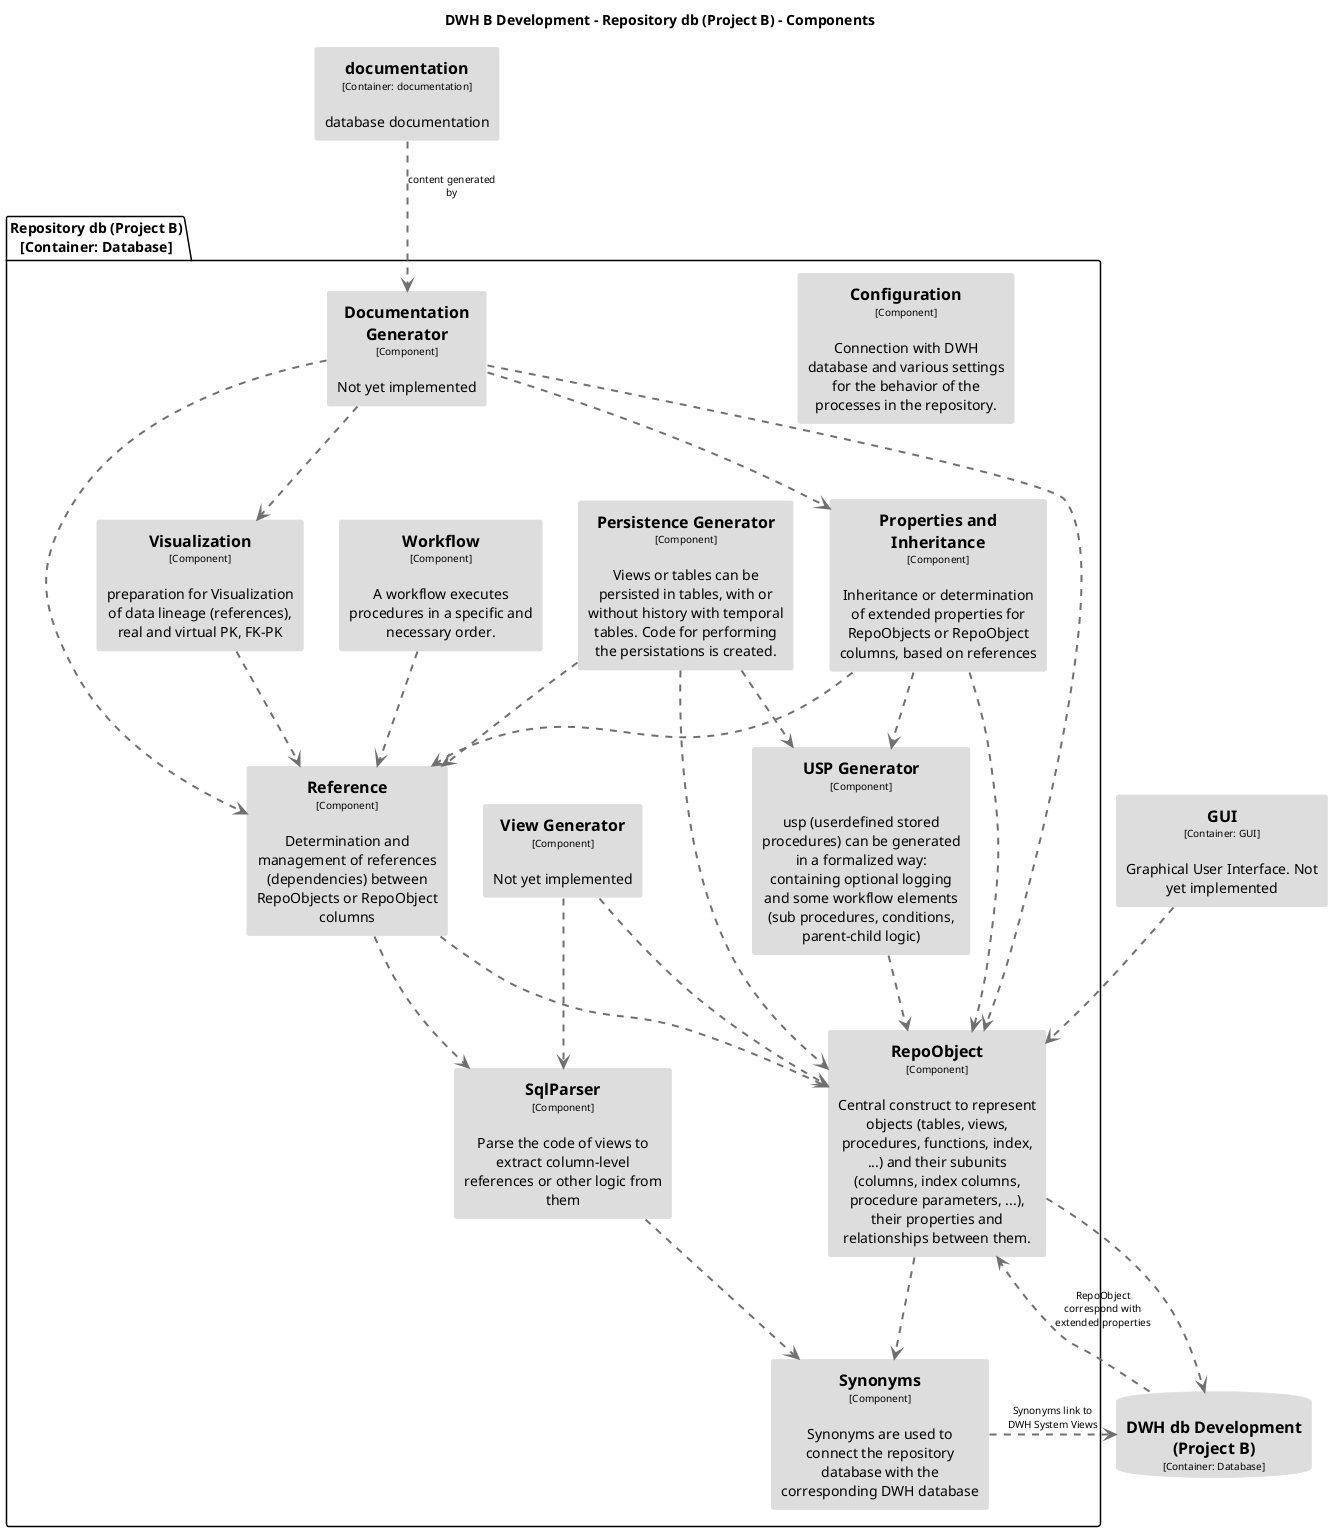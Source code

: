 @startuml(id=DWHBDevelopment-RepositorydbProjectB-Component)
title DWH B Development - Repository db (Project B) - Components

skinparam {
  shadowing false
  arrowFontSize 10
  defaultTextAlignment center
  wrapWidth 200
  maxMessageSize 100
}
hide stereotype
top to bottom direction
skinparam rectangle<<11>> {
  BackgroundColor #dddddd
  FontColor #000000
  BorderColor #dddddd
}
skinparam rectangle<<22>> {
  BackgroundColor #dddddd
  FontColor #000000
  BorderColor #dddddd
}
skinparam rectangle<<12>> {
  BackgroundColor #dddddd
  FontColor #000000
  BorderColor #dddddd
}
skinparam rectangle<<13>> {
  BackgroundColor #dddddd
  FontColor #000000
  BorderColor #dddddd
}
skinparam rectangle<<14>> {
  BackgroundColor #dddddd
  FontColor #000000
  BorderColor #dddddd
}
skinparam rectangle<<25>> {
  BackgroundColor #dddddd
  FontColor #000000
  BorderColor #dddddd
}
skinparam rectangle<<15>> {
  BackgroundColor #dddddd
  FontColor #000000
  BorderColor #dddddd
}
skinparam rectangle<<16>> {
  BackgroundColor #dddddd
  FontColor #000000
  BorderColor #dddddd
}
skinparam rectangle<<17>> {
  BackgroundColor #dddddd
  FontColor #000000
  BorderColor #dddddd
}
skinparam database<<18>> {
  BackgroundColor #dddddd
  FontColor #000000
  BorderColor #dddddd
}
skinparam rectangle<<6>> {
  BackgroundColor #dddddd
  FontColor #000000
  BorderColor #dddddd
}
skinparam rectangle<<7>> {
  BackgroundColor #dddddd
  FontColor #000000
  BorderColor #dddddd
}
skinparam rectangle<<8>> {
  BackgroundColor #dddddd
  FontColor #000000
  BorderColor #dddddd
}
skinparam rectangle<<9>> {
  BackgroundColor #dddddd
  FontColor #000000
  BorderColor #dddddd
}
skinparam rectangle<<10>> {
  BackgroundColor #dddddd
  FontColor #000000
  BorderColor #dddddd
}
database "==DWH db Development (Project B)\n<size:10>[Container: Database]</size>" <<18>> as 18
rectangle "==GUI\n<size:10>[Container: GUI]</size>\n\nGraphical User Interface. Not yet implemented" <<22>> as 22
rectangle "==documentation\n<size:10>[Container: documentation]</size>\n\ndatabase documentation" <<25>> as 25
package "Repository db (Project B)\n[Container: Database]" {
  rectangle "==Configuration\n<size:10>[Component]</size>\n\nConnection with DWH database and various settings for the behavior of the processes in the repository." <<7>> as 7
  rectangle "==Documentation Generator\n<size:10>[Component]</size>\n\nNot yet implemented" <<15>> as 15
  rectangle "==Persistence Generator\n<size:10>[Component]</size>\n\nViews or tables can be persisted in tables, with or without history with temporal tables. Code for performing the persistations is created." <<13>> as 13
  rectangle "==Properties and Inheritance\n<size:10>[Component]</size>\n\nInheritance or determination of extended properties for RepoObjects or RepoObject columns, based on references" <<11>> as 11
  rectangle "==Reference\n<size:10>[Component]</size>\n\nDetermination and management of references (dependencies) between RepoObjects or RepoObject columns" <<10>> as 10
  rectangle "==RepoObject\n<size:10>[Component]</size>\n\nCentral construct to represent objects (tables, views, procedures, functions, index, ...) and their subunits (columns, index columns, procedure parameters, ...), their properties and relationships between them." <<8>> as 8
  rectangle "==SqlParser\n<size:10>[Component]</size>\n\nParse the code of views to extract column-level references or other logic from them" <<9>> as 9
  rectangle "==Synonyms\n<size:10>[Component]</size>\n\nSynonyms are used to connect the repository database with the corresponding DWH database" <<6>> as 6
  rectangle "==USP Generator\n<size:10>[Component]</size>\n\nusp (userdefined stored procedures) can be generated in a formalized way: containing optional logging and some workflow elements (sub procedures, conditions, parent-child logic)" <<12>> as 12
  rectangle "==View Generator\n<size:10>[Component]</size>\n\nNot yet implemented" <<14>> as 14
  rectangle "==Visualization\n<size:10>[Component]</size>\n\npreparation for Visualization of data lineage (references), real and virtual PK, FK-PK" <<17>> as 17
  rectangle "==Workflow\n<size:10>[Component]</size>\n\nA workflow executes procedures in a specific and necessary order." <<16>> as 16
}
18 .[#707070,thickness=2].> 8 : "RepoObject correspond with extended properties"
15 .[#707070,thickness=2].> 11 : ""
15 .[#707070,thickness=2].> 10 : ""
15 .[#707070,thickness=2].> 8 : ""
15 .[#707070,thickness=2].> 17 : ""
22 .[#707070,thickness=2].> 8 : ""
13 .[#707070,thickness=2].> 10 : ""
13 .[#707070,thickness=2].> 8 : ""
13 .[#707070,thickness=2].> 12 : ""
11 .[#707070,thickness=2].> 10 : ""
11 .[#707070,thickness=2].> 8 : ""
11 .[#707070,thickness=2].> 12 : ""
10 .[#707070,thickness=2].> 8 : ""
10 .[#707070,thickness=2].> 9 : ""
8 .[#707070,thickness=2].> 18 : ""
8 .[#707070,thickness=2].> 6 : ""
9 .[#707070,thickness=2].> 6 : ""
6 .[#707070,thickness=2].> 18 : "Synonyms link to DWH System Views"
12 .[#707070,thickness=2].> 8 : ""
14 .[#707070,thickness=2].> 8 : ""
14 .[#707070,thickness=2].> 9 : ""
17 .[#707070,thickness=2].> 10 : ""
16 .[#707070,thickness=2].> 10 : ""
25 .[#707070,thickness=2].> 15 : "content generated by"
@enduml
